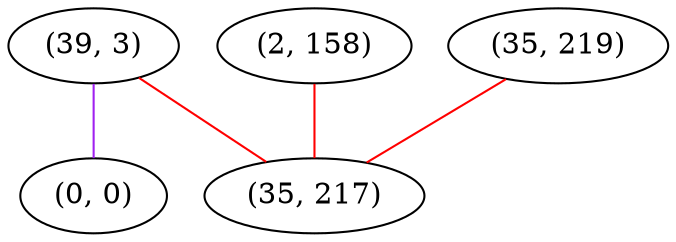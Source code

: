graph "" {
"(39, 3)";
"(2, 158)";
"(35, 219)";
"(0, 0)";
"(35, 217)";
"(39, 3)" -- "(35, 217)"  [color=red, key=0, weight=1];
"(39, 3)" -- "(0, 0)"  [color=purple, key=0, weight=4];
"(2, 158)" -- "(35, 217)"  [color=red, key=0, weight=1];
"(35, 219)" -- "(35, 217)"  [color=red, key=0, weight=1];
}
